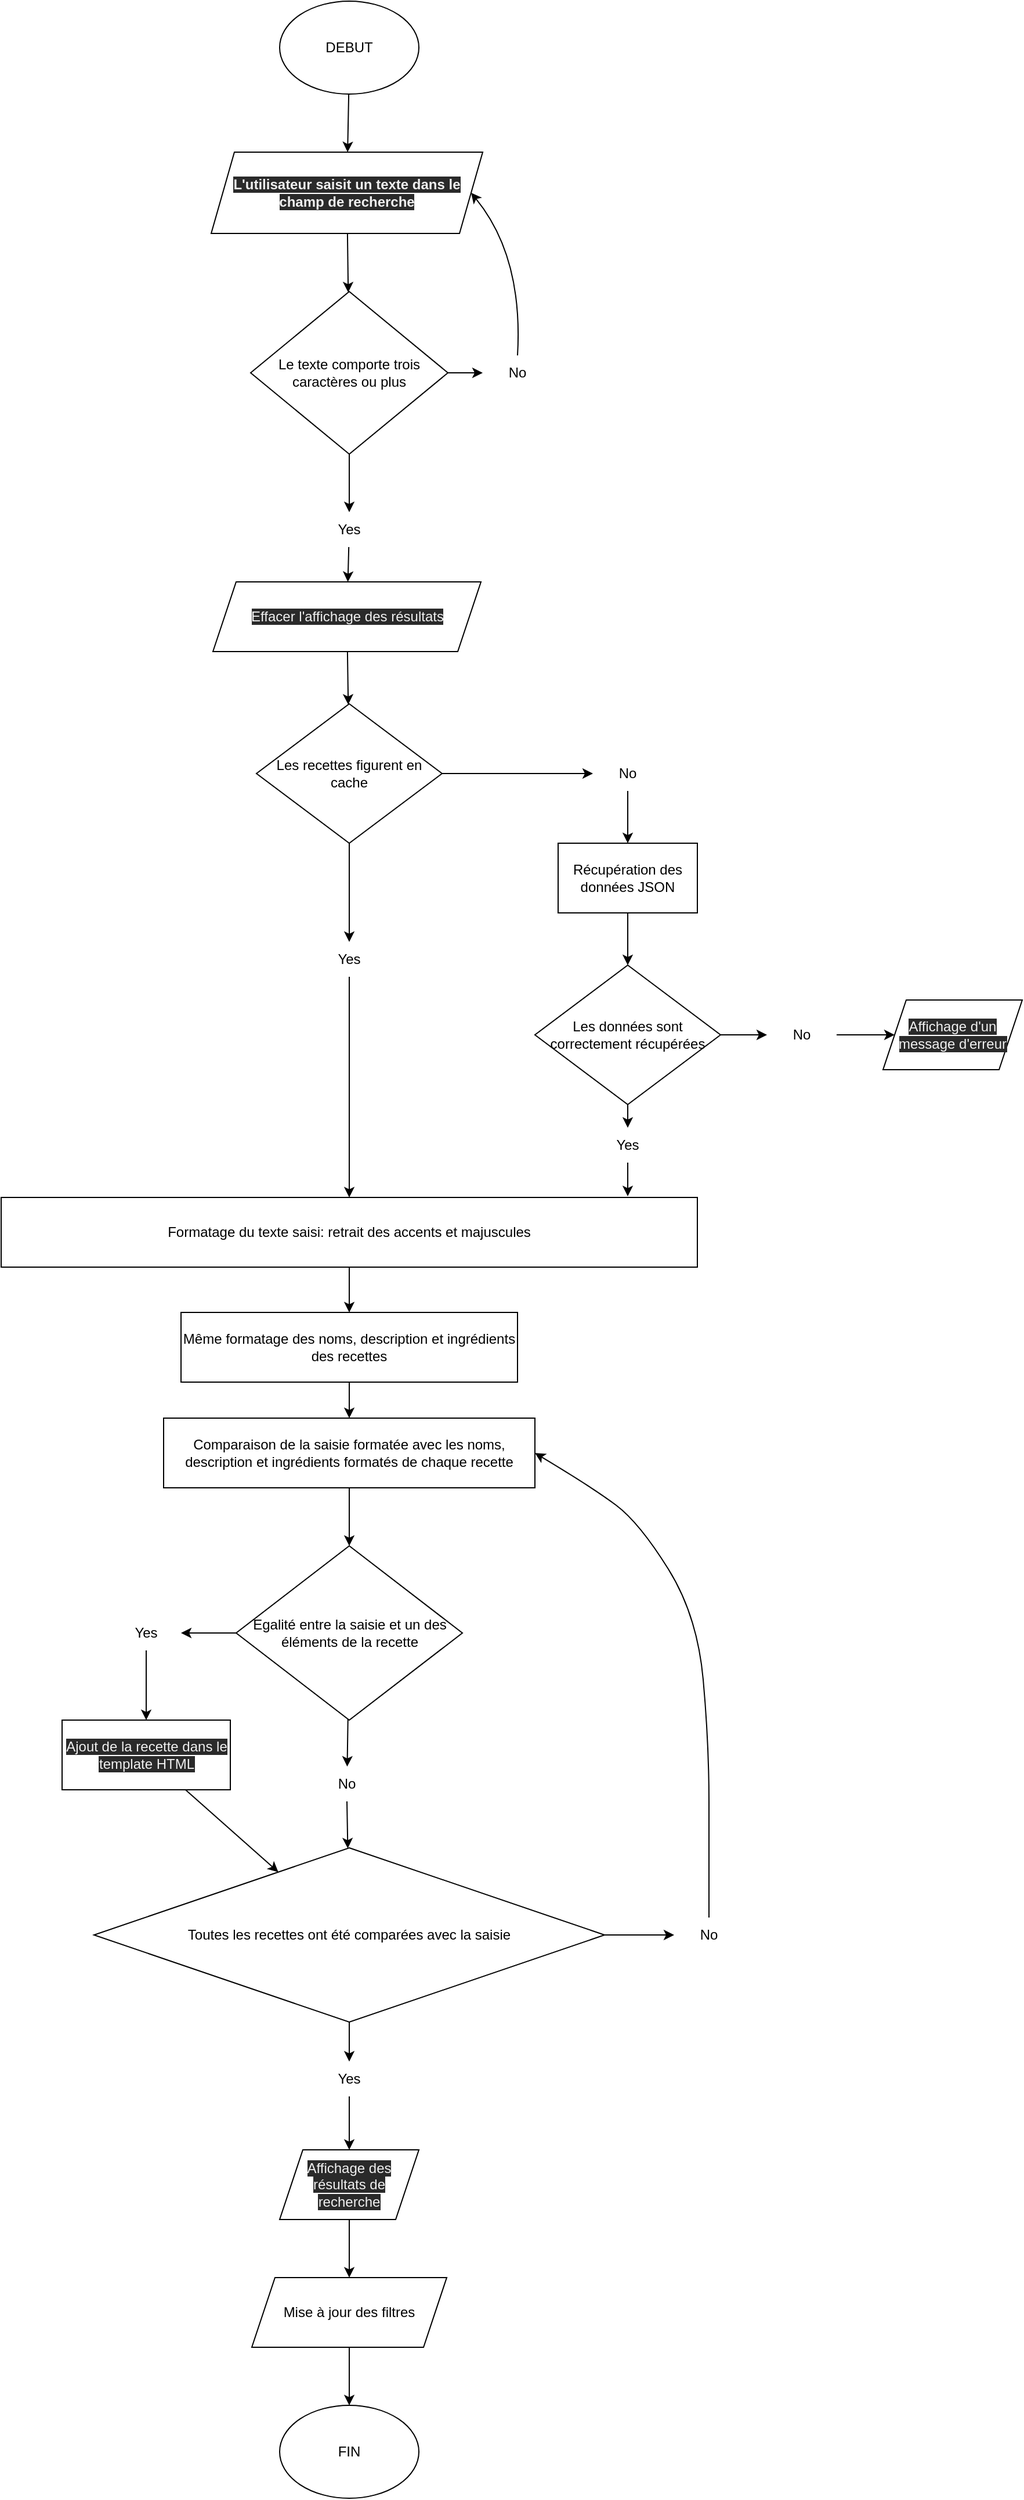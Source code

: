 <mxfile>
    <diagram id="46_auWZF8Fn8OXNHX1pD" name="Page-1">
        <mxGraphModel dx="1155" dy="1744" grid="1" gridSize="10" guides="1" tooltips="1" connect="1" arrows="1" fold="1" page="1" pageScale="1" pageWidth="827" pageHeight="1169" math="0" shadow="0">
            <root>
                <mxCell id="0"/>
                <mxCell id="1" parent="0"/>
                <mxCell id="11" value="" style="edgeStyle=none;html=1;" parent="1" source="5" target="6" edge="1">
                    <mxGeometry relative="1" as="geometry"/>
                </mxCell>
                <mxCell id="54" value="" style="edgeStyle=none;html=1;" parent="1" source="5" target="52" edge="1">
                    <mxGeometry relative="1" as="geometry"/>
                </mxCell>
                <mxCell id="5" value="Le texte comporte trois caractères ou plus" style="rhombus;whiteSpace=wrap;html=1;" parent="1" vertex="1">
                    <mxGeometry x="255" y="230" width="170" height="140" as="geometry"/>
                </mxCell>
                <mxCell id="107" value="" style="edgeStyle=none;html=1;" edge="1" parent="1" source="6" target="106">
                    <mxGeometry relative="1" as="geometry"/>
                </mxCell>
                <mxCell id="6" value="Yes" style="text;html=1;strokeColor=none;fillColor=none;align=center;verticalAlign=middle;whiteSpace=wrap;rounded=0;" parent="1" vertex="1">
                    <mxGeometry x="310" y="420" width="60" height="30" as="geometry"/>
                </mxCell>
                <mxCell id="19" value="" style="edgeStyle=none;html=1;entryX=0.5;entryY=0;entryDx=0;entryDy=0;" parent="1" source="7" edge="1" target="64">
                    <mxGeometry relative="1" as="geometry">
                        <mxPoint x="310" y="670" as="targetPoint"/>
                    </mxGeometry>
                </mxCell>
                <mxCell id="7" value="No" style="text;html=1;strokeColor=none;fillColor=none;align=center;verticalAlign=middle;whiteSpace=wrap;rounded=0;" parent="1" vertex="1">
                    <mxGeometry x="550" y="630" width="60" height="30" as="geometry"/>
                </mxCell>
                <mxCell id="16" value="" style="edgeStyle=none;html=1;" parent="1" source="12" target="15" edge="1">
                    <mxGeometry relative="1" as="geometry"/>
                </mxCell>
                <mxCell id="17" value="" style="edgeStyle=none;html=1;" parent="1" source="12" target="7" edge="1">
                    <mxGeometry relative="1" as="geometry"/>
                </mxCell>
                <mxCell id="12" value="Les recettes figurent en cache" style="rhombus;whiteSpace=wrap;html=1;" parent="1" vertex="1">
                    <mxGeometry x="260" y="585" width="160" height="120" as="geometry"/>
                </mxCell>
                <mxCell id="29" style="edgeStyle=none;html=1;exitX=0.5;exitY=1;exitDx=0;exitDy=0;entryX=0.5;entryY=0;entryDx=0;entryDy=0;" parent="1" source="15" target="21" edge="1">
                    <mxGeometry relative="1" as="geometry"/>
                </mxCell>
                <mxCell id="15" value="Yes" style="text;html=1;strokeColor=none;fillColor=none;align=center;verticalAlign=middle;whiteSpace=wrap;rounded=0;" parent="1" vertex="1">
                    <mxGeometry x="310" y="790" width="60" height="30" as="geometry"/>
                </mxCell>
                <mxCell id="87" style="edgeStyle=none;html=1;exitX=0.5;exitY=1;exitDx=0;exitDy=0;entryX=0.5;entryY=0;entryDx=0;entryDy=0;" edge="1" parent="1" source="21" target="31">
                    <mxGeometry relative="1" as="geometry"/>
                </mxCell>
                <mxCell id="21" value="Formatage du texte saisi: retrait des accents et majuscules" style="rounded=0;whiteSpace=wrap;html=1;" parent="1" vertex="1">
                    <mxGeometry x="40" y="1010" width="600" height="60" as="geometry"/>
                </mxCell>
                <mxCell id="82" style="edgeStyle=none;html=1;exitX=1;exitY=0.5;exitDx=0;exitDy=0;" edge="1" parent="1" source="22" target="24">
                    <mxGeometry relative="1" as="geometry"/>
                </mxCell>
                <mxCell id="84" style="edgeStyle=none;html=1;exitX=0.5;exitY=1;exitDx=0;exitDy=0;entryX=0.5;entryY=0;entryDx=0;entryDy=0;" edge="1" parent="1" source="22" target="23">
                    <mxGeometry relative="1" as="geometry"/>
                </mxCell>
                <mxCell id="22" value="Les données sont correctement récupérées" style="rhombus;whiteSpace=wrap;html=1;" parent="1" vertex="1">
                    <mxGeometry x="500" y="810" width="160" height="120" as="geometry"/>
                </mxCell>
                <mxCell id="86" style="edgeStyle=none;html=1;exitX=0.5;exitY=1;exitDx=0;exitDy=0;entryX=0.9;entryY=-0.017;entryDx=0;entryDy=0;entryPerimeter=0;" edge="1" parent="1" source="23" target="21">
                    <mxGeometry relative="1" as="geometry"/>
                </mxCell>
                <mxCell id="23" value="Yes" style="text;html=1;strokeColor=none;fillColor=none;align=center;verticalAlign=middle;whiteSpace=wrap;rounded=0;" parent="1" vertex="1">
                    <mxGeometry x="550" y="950" width="60" height="30" as="geometry"/>
                </mxCell>
                <mxCell id="83" style="edgeStyle=none;html=1;exitX=1;exitY=0.5;exitDx=0;exitDy=0;entryX=0;entryY=0.5;entryDx=0;entryDy=0;" edge="1" parent="1" source="24" target="65">
                    <mxGeometry relative="1" as="geometry"/>
                </mxCell>
                <mxCell id="24" value="No" style="text;html=1;strokeColor=none;fillColor=none;align=center;verticalAlign=middle;whiteSpace=wrap;rounded=0;" parent="1" vertex="1">
                    <mxGeometry x="700" y="855" width="60" height="30" as="geometry"/>
                </mxCell>
                <mxCell id="39" value="" style="edgeStyle=none;html=1;" parent="1" source="31" target="32" edge="1">
                    <mxGeometry relative="1" as="geometry"/>
                </mxCell>
                <mxCell id="31" value="Même formatage des noms, description et ingrédients des recettes" style="rounded=0;whiteSpace=wrap;html=1;" parent="1" vertex="1">
                    <mxGeometry x="195" y="1109" width="290" height="60" as="geometry"/>
                </mxCell>
                <mxCell id="40" value="" style="edgeStyle=none;html=1;" parent="1" source="32" target="34" edge="1">
                    <mxGeometry relative="1" as="geometry"/>
                </mxCell>
                <mxCell id="32" value="Comparaison de la saisie formatée avec les noms, description et ingrédients formatés de chaque recette" style="rounded=0;whiteSpace=wrap;html=1;" parent="1" vertex="1">
                    <mxGeometry x="180" y="1200" width="320" height="60" as="geometry"/>
                </mxCell>
                <mxCell id="90" style="edgeStyle=none;html=1;exitX=0;exitY=0.5;exitDx=0;exitDy=0;entryX=1;entryY=0.5;entryDx=0;entryDy=0;" edge="1" parent="1" source="34" target="44">
                    <mxGeometry relative="1" as="geometry"/>
                </mxCell>
                <mxCell id="91" value="" style="edgeStyle=none;html=1;" edge="1" parent="1" source="34" target="46">
                    <mxGeometry relative="1" as="geometry"/>
                </mxCell>
                <mxCell id="34" value="Egalité entre la saisie et un des éléments de la recette" style="rhombus;whiteSpace=wrap;html=1;" parent="1" vertex="1">
                    <mxGeometry x="242.5" y="1310" width="195" height="150" as="geometry"/>
                </mxCell>
                <mxCell id="57" value="" style="edgeStyle=none;html=1;" parent="1" source="35" target="45" edge="1">
                    <mxGeometry relative="1" as="geometry"/>
                </mxCell>
                <mxCell id="98" value="" style="edgeStyle=none;html=1;" edge="1" parent="1" source="35" target="95">
                    <mxGeometry relative="1" as="geometry"/>
                </mxCell>
                <mxCell id="35" value="Toutes les recettes ont été comparées avec la saisie" style="rhombus;whiteSpace=wrap;html=1;" parent="1" vertex="1">
                    <mxGeometry x="120" y="1570" width="440" height="150" as="geometry"/>
                </mxCell>
                <mxCell id="115" value="" style="edgeStyle=none;html=1;" edge="1" parent="1" source="44" target="114">
                    <mxGeometry relative="1" as="geometry"/>
                </mxCell>
                <mxCell id="44" value="Yes" style="text;html=1;strokeColor=none;fillColor=none;align=center;verticalAlign=middle;whiteSpace=wrap;rounded=0;" parent="1" vertex="1">
                    <mxGeometry x="135" y="1370" width="60" height="30" as="geometry"/>
                </mxCell>
                <mxCell id="111" value="" style="edgeStyle=none;html=1;" edge="1" parent="1" source="45" target="110">
                    <mxGeometry relative="1" as="geometry"/>
                </mxCell>
                <mxCell id="45" value="Yes" style="text;html=1;strokeColor=none;fillColor=none;align=center;verticalAlign=middle;whiteSpace=wrap;rounded=0;" parent="1" vertex="1">
                    <mxGeometry x="310" y="1754" width="60" height="30" as="geometry"/>
                </mxCell>
                <mxCell id="94" style="edgeStyle=none;html=1;exitX=0.5;exitY=1;exitDx=0;exitDy=0;" edge="1" parent="1" source="46" target="35">
                    <mxGeometry relative="1" as="geometry"/>
                </mxCell>
                <mxCell id="46" value="No" style="text;html=1;strokeColor=none;fillColor=none;align=center;verticalAlign=middle;whiteSpace=wrap;rounded=0;" parent="1" vertex="1">
                    <mxGeometry x="308" y="1500" width="60" height="30" as="geometry"/>
                </mxCell>
                <mxCell id="52" value="No" style="text;html=1;strokeColor=none;fillColor=none;align=center;verticalAlign=middle;whiteSpace=wrap;rounded=0;" parent="1" vertex="1">
                    <mxGeometry x="455" y="285" width="60" height="30" as="geometry"/>
                </mxCell>
                <mxCell id="79" style="edgeStyle=none;html=1;exitX=0.5;exitY=1;exitDx=0;exitDy=0;entryX=0.5;entryY=0;entryDx=0;entryDy=0;" edge="1" parent="1" source="64" target="22">
                    <mxGeometry relative="1" as="geometry"/>
                </mxCell>
                <mxCell id="64" value="&lt;span&gt;Récupération des données JSON&lt;/span&gt;" style="rounded=0;whiteSpace=wrap;html=1;" vertex="1" parent="1">
                    <mxGeometry x="520" y="705" width="120" height="60" as="geometry"/>
                </mxCell>
                <mxCell id="65" value="&#10;&#10;&lt;span style=&quot;color: rgb(240, 240, 240); font-family: helvetica; font-size: 12px; font-style: normal; font-weight: 400; letter-spacing: normal; text-align: center; text-indent: 0px; text-transform: none; word-spacing: 0px; background-color: rgb(42, 42, 42); display: inline; float: none;&quot;&gt;Affichage d'un message d'erreur&lt;/span&gt;&#10;&#10;" style="shape=parallelogram;perimeter=parallelogramPerimeter;whiteSpace=wrap;html=1;fixedSize=1;" vertex="1" parent="1">
                    <mxGeometry x="800" y="840" width="120" height="60" as="geometry"/>
                </mxCell>
                <mxCell id="71" value="" style="edgeStyle=none;html=1;" edge="1" parent="1" target="70">
                    <mxGeometry relative="1" as="geometry">
                        <mxPoint x="340" y="2000" as="sourcePoint"/>
                    </mxGeometry>
                </mxCell>
                <mxCell id="70" value="FIN" style="ellipse;whiteSpace=wrap;html=1;" vertex="1" parent="1">
                    <mxGeometry x="280" y="2050" width="120" height="80" as="geometry"/>
                </mxCell>
                <mxCell id="104" value="" style="edgeStyle=none;html=1;" edge="1" parent="1" source="72" target="100">
                    <mxGeometry relative="1" as="geometry"/>
                </mxCell>
                <mxCell id="72" value="DEBUT" style="ellipse;whiteSpace=wrap;html=1;" vertex="1" parent="1">
                    <mxGeometry x="280" y="-20" width="120" height="80" as="geometry"/>
                </mxCell>
                <mxCell id="88" value="" style="curved=1;endArrow=classic;html=1;exitX=0.5;exitY=0;exitDx=0;exitDy=0;entryX=1;entryY=0.5;entryDx=0;entryDy=0;" edge="1" parent="1" source="52" target="100">
                    <mxGeometry width="50" height="50" relative="1" as="geometry">
                        <mxPoint x="480" y="200" as="sourcePoint"/>
                        <mxPoint x="410" y="170" as="targetPoint"/>
                        <Array as="points">
                            <mxPoint x="490" y="200"/>
                        </Array>
                    </mxGeometry>
                </mxCell>
                <mxCell id="95" value="No" style="text;html=1;strokeColor=none;fillColor=none;align=center;verticalAlign=middle;whiteSpace=wrap;rounded=0;" vertex="1" parent="1">
                    <mxGeometry x="620" y="1630" width="60" height="30" as="geometry"/>
                </mxCell>
                <mxCell id="99" value="" style="curved=1;endArrow=classic;html=1;entryX=1;entryY=0.5;entryDx=0;entryDy=0;" edge="1" parent="1" target="32">
                    <mxGeometry width="50" height="50" relative="1" as="geometry">
                        <mxPoint x="650" y="1630" as="sourcePoint"/>
                        <mxPoint x="700" y="1580" as="targetPoint"/>
                        <Array as="points">
                            <mxPoint x="650" y="1580"/>
                            <mxPoint x="650" y="1480"/>
                            <mxPoint x="640" y="1370"/>
                            <mxPoint x="590" y="1290"/>
                            <mxPoint x="550" y="1260"/>
                        </Array>
                    </mxGeometry>
                </mxCell>
                <mxCell id="105" value="" style="edgeStyle=none;html=1;" edge="1" parent="1" source="100" target="5">
                    <mxGeometry relative="1" as="geometry"/>
                </mxCell>
                <mxCell id="100" value="&#10;&#10;&lt;b style=&quot;color: rgb(240, 240, 240); font-family: helvetica; font-size: 12px; font-style: normal; letter-spacing: normal; text-align: center; text-indent: 0px; text-transform: none; word-spacing: 0px; background-color: rgb(42, 42, 42);&quot;&gt;L'utilisateur saisit un texte dans le champ de recherche&lt;/b&gt;&#10;&#10;" style="shape=parallelogram;perimeter=parallelogramPerimeter;whiteSpace=wrap;html=1;fixedSize=1;" vertex="1" parent="1">
                    <mxGeometry x="221" y="110" width="234" height="70" as="geometry"/>
                </mxCell>
                <mxCell id="108" value="" style="edgeStyle=none;html=1;" edge="1" parent="1" source="106" target="12">
                    <mxGeometry relative="1" as="geometry"/>
                </mxCell>
                <mxCell id="106" value="&#10;&#10;&lt;span style=&quot;color: rgb(240, 240, 240); font-family: helvetica; font-size: 12px; font-style: normal; font-weight: 400; letter-spacing: normal; text-align: center; text-indent: 0px; text-transform: none; word-spacing: 0px; background-color: rgb(42, 42, 42); display: inline; float: none;&quot;&gt;Effacer l'affichage des résultats&lt;/span&gt;&#10;&#10;" style="shape=parallelogram;perimeter=parallelogramPerimeter;whiteSpace=wrap;html=1;fixedSize=1;" vertex="1" parent="1">
                    <mxGeometry x="222.5" y="480" width="231" height="60" as="geometry"/>
                </mxCell>
                <mxCell id="112" value="" style="edgeStyle=none;html=1;" edge="1" parent="1" source="110">
                    <mxGeometry relative="1" as="geometry">
                        <mxPoint x="340" y="1940" as="targetPoint"/>
                    </mxGeometry>
                </mxCell>
                <mxCell id="110" value="&#10;&#10;&lt;span style=&quot;color: rgb(240, 240, 240); font-family: helvetica; font-size: 12px; font-style: normal; font-weight: 400; letter-spacing: normal; text-align: center; text-indent: 0px; text-transform: none; word-spacing: 0px; background-color: rgb(42, 42, 42); display: inline; float: none;&quot;&gt;Affichage des résultats de recherche&lt;/span&gt;&#10;&#10;" style="shape=parallelogram;perimeter=parallelogramPerimeter;whiteSpace=wrap;html=1;fixedSize=1;" vertex="1" parent="1">
                    <mxGeometry x="280" y="1830" width="120" height="60" as="geometry"/>
                </mxCell>
                <mxCell id="113" value="Mise à jour des filtres" style="shape=parallelogram;perimeter=parallelogramPerimeter;whiteSpace=wrap;html=1;fixedSize=1;" vertex="1" parent="1">
                    <mxGeometry x="256" y="1940" width="168" height="60" as="geometry"/>
                </mxCell>
                <mxCell id="116" value="" style="edgeStyle=none;html=1;" edge="1" parent="1" source="114" target="35">
                    <mxGeometry relative="1" as="geometry"/>
                </mxCell>
                <mxCell id="114" value="&lt;span style=&quot;color: rgb(240 , 240 , 240) ; font-size: 12px ; font-style: normal ; font-weight: 400 ; letter-spacing: normal ; text-align: center ; text-indent: 0px ; text-transform: none ; word-spacing: 0px ; font-family: &amp;#34;helvetica&amp;#34; ; background-color: rgb(42 , 42 , 42) ; display: inline ; float: none&quot;&gt;Ajout de la recette dans le template HTML&lt;/span&gt;" style="rounded=0;whiteSpace=wrap;html=1;" vertex="1" parent="1">
                    <mxGeometry x="92.5" y="1460" width="145" height="60" as="geometry"/>
                </mxCell>
            </root>
        </mxGraphModel>
    </diagram>
</mxfile>